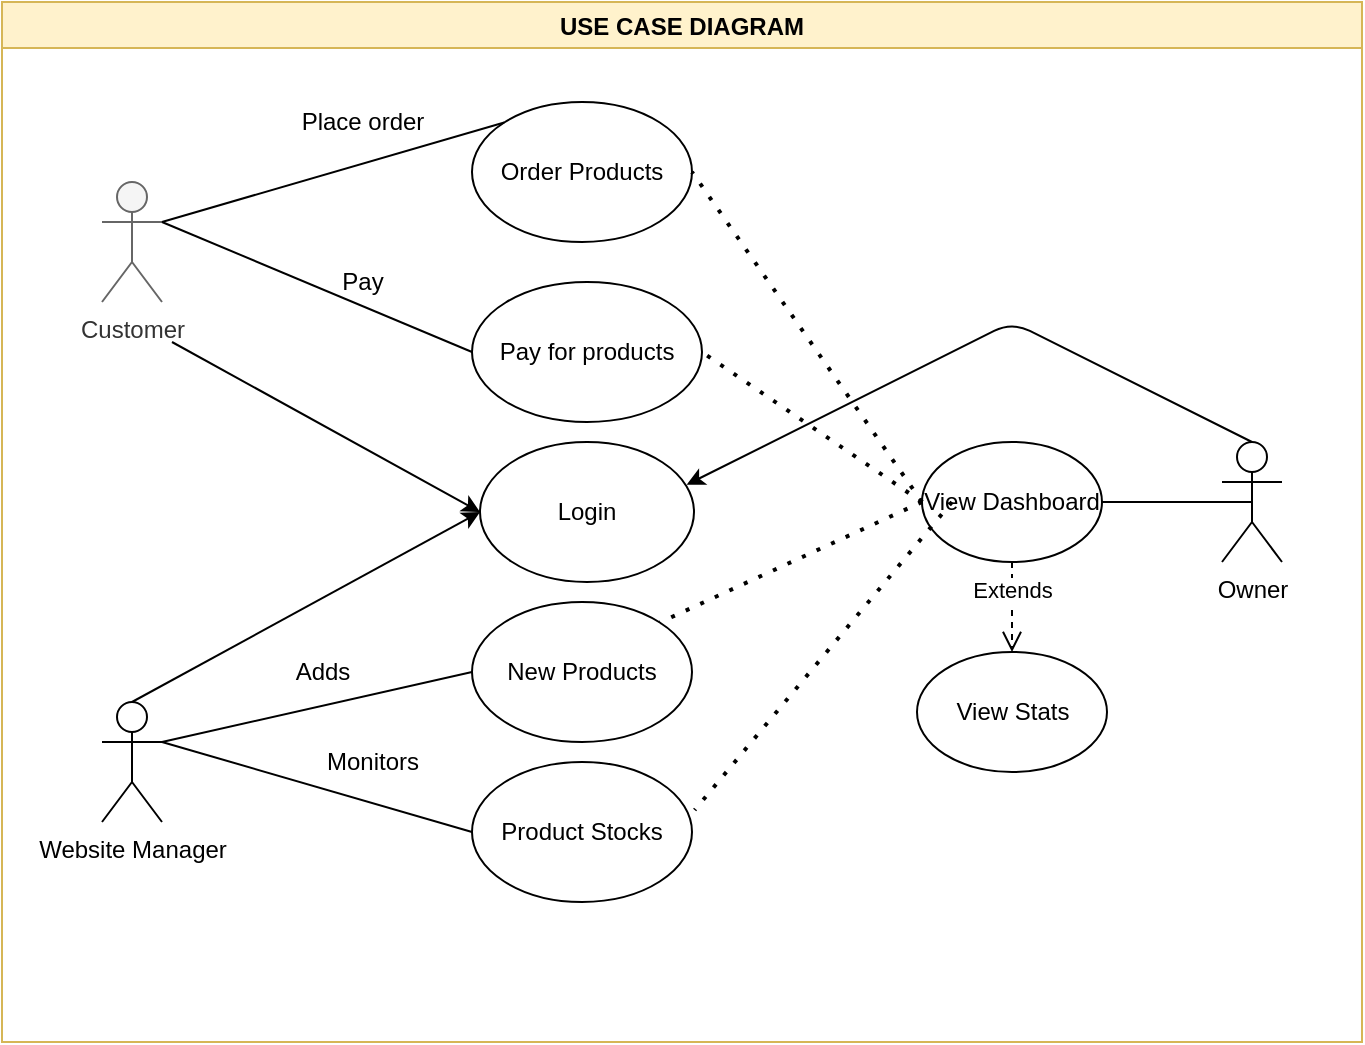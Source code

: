 <mxfile version="14.4.3" type="device"><diagram id="i4H96gVTFKkJblPLbUxk" name="Page-1"><mxGraphModel dx="782" dy="437" grid="1" gridSize="10" guides="1" tooltips="1" connect="1" arrows="1" fold="1" page="1" pageScale="1" pageWidth="850" pageHeight="1100" math="0" shadow="0"><root><mxCell id="0"/><mxCell id="1" parent="0"/><mxCell id="O3PC9vrc3JjScWDouTF9-1" value="USE CASE DIAGRAM" style="swimlane;fillColor=#fff2cc;strokeColor=#d6b656;" vertex="1" parent="1"><mxGeometry x="85" y="60" width="680" height="520" as="geometry"/></mxCell><mxCell id="O3PC9vrc3JjScWDouTF9-2" value="Customer" style="shape=umlActor;verticalLabelPosition=bottom;verticalAlign=top;html=1;outlineConnect=0;fillColor=#f5f5f5;strokeColor=#666666;fontColor=#333333;" vertex="1" parent="O3PC9vrc3JjScWDouTF9-1"><mxGeometry x="50" y="90" width="30" height="60" as="geometry"/></mxCell><mxCell id="O3PC9vrc3JjScWDouTF9-7" value="Order Products" style="ellipse;whiteSpace=wrap;html=1;" vertex="1" parent="O3PC9vrc3JjScWDouTF9-1"><mxGeometry x="235" y="50" width="110" height="70" as="geometry"/></mxCell><mxCell id="O3PC9vrc3JjScWDouTF9-8" value="" style="endArrow=none;html=1;entryX=0;entryY=0;entryDx=0;entryDy=0;exitX=1;exitY=0.333;exitDx=0;exitDy=0;exitPerimeter=0;" edge="1" parent="O3PC9vrc3JjScWDouTF9-1" source="O3PC9vrc3JjScWDouTF9-2" target="O3PC9vrc3JjScWDouTF9-7"><mxGeometry width="50" height="50" relative="1" as="geometry"><mxPoint x="300" y="260" as="sourcePoint"/><mxPoint x="350" y="210" as="targetPoint"/></mxGeometry></mxCell><mxCell id="O3PC9vrc3JjScWDouTF9-9" value="Place order" style="text;html=1;align=center;verticalAlign=middle;resizable=0;points=[];autosize=1;" vertex="1" parent="O3PC9vrc3JjScWDouTF9-1"><mxGeometry x="140" y="50" width="80" height="20" as="geometry"/></mxCell><mxCell id="O3PC9vrc3JjScWDouTF9-10" value="Owner" style="shape=umlActor;verticalLabelPosition=bottom;verticalAlign=top;html=1;outlineConnect=0;" vertex="1" parent="O3PC9vrc3JjScWDouTF9-1"><mxGeometry x="610" y="220" width="30" height="60" as="geometry"/></mxCell><mxCell id="O3PC9vrc3JjScWDouTF9-12" value="View Dashboard" style="ellipse;whiteSpace=wrap;html=1;" vertex="1" parent="O3PC9vrc3JjScWDouTF9-1"><mxGeometry x="460" y="220" width="90" height="60" as="geometry"/></mxCell><mxCell id="O3PC9vrc3JjScWDouTF9-13" value="" style="endArrow=none;html=1;entryX=0.5;entryY=0.5;entryDx=0;entryDy=0;entryPerimeter=0;exitX=1;exitY=0.5;exitDx=0;exitDy=0;" edge="1" parent="O3PC9vrc3JjScWDouTF9-1" source="O3PC9vrc3JjScWDouTF9-12" target="O3PC9vrc3JjScWDouTF9-10"><mxGeometry width="50" height="50" relative="1" as="geometry"><mxPoint x="320" y="270" as="sourcePoint"/><mxPoint x="370" y="220" as="targetPoint"/></mxGeometry></mxCell><mxCell id="O3PC9vrc3JjScWDouTF9-16" value="View Stats" style="ellipse;whiteSpace=wrap;html=1;" vertex="1" parent="O3PC9vrc3JjScWDouTF9-1"><mxGeometry x="457.5" y="325" width="95" height="60" as="geometry"/></mxCell><mxCell id="O3PC9vrc3JjScWDouTF9-17" value="Website Manager" style="shape=umlActor;verticalLabelPosition=bottom;verticalAlign=top;html=1;outlineConnect=0;" vertex="1" parent="O3PC9vrc3JjScWDouTF9-1"><mxGeometry x="50" y="350" width="30" height="60" as="geometry"/></mxCell><mxCell id="O3PC9vrc3JjScWDouTF9-20" value="Pay for products" style="ellipse;whiteSpace=wrap;html=1;" vertex="1" parent="O3PC9vrc3JjScWDouTF9-1"><mxGeometry x="235" y="140" width="115" height="70" as="geometry"/></mxCell><mxCell id="O3PC9vrc3JjScWDouTF9-21" value="" style="endArrow=none;html=1;exitX=1;exitY=0.333;exitDx=0;exitDy=0;exitPerimeter=0;entryX=0;entryY=0.5;entryDx=0;entryDy=0;" edge="1" parent="O3PC9vrc3JjScWDouTF9-1" source="O3PC9vrc3JjScWDouTF9-2" target="O3PC9vrc3JjScWDouTF9-20"><mxGeometry width="50" height="50" relative="1" as="geometry"><mxPoint x="300" y="290" as="sourcePoint"/><mxPoint x="230" y="180" as="targetPoint"/></mxGeometry></mxCell><mxCell id="O3PC9vrc3JjScWDouTF9-22" value="Pay" style="text;html=1;align=center;verticalAlign=middle;resizable=0;points=[];autosize=1;" vertex="1" parent="O3PC9vrc3JjScWDouTF9-1"><mxGeometry x="160" y="130" width="40" height="20" as="geometry"/></mxCell><mxCell id="O3PC9vrc3JjScWDouTF9-23" value="New Products" style="ellipse;whiteSpace=wrap;html=1;" vertex="1" parent="O3PC9vrc3JjScWDouTF9-1"><mxGeometry x="235" y="300" width="110" height="70" as="geometry"/></mxCell><mxCell id="O3PC9vrc3JjScWDouTF9-24" value="Product Stocks" style="ellipse;whiteSpace=wrap;html=1;" vertex="1" parent="O3PC9vrc3JjScWDouTF9-1"><mxGeometry x="235" y="380" width="110" height="70" as="geometry"/></mxCell><mxCell id="O3PC9vrc3JjScWDouTF9-25" value="" style="endArrow=none;html=1;entryX=0;entryY=0.5;entryDx=0;entryDy=0;exitX=1;exitY=0.333;exitDx=0;exitDy=0;exitPerimeter=0;" edge="1" parent="O3PC9vrc3JjScWDouTF9-1" source="O3PC9vrc3JjScWDouTF9-17" target="O3PC9vrc3JjScWDouTF9-23"><mxGeometry width="50" height="50" relative="1" as="geometry"><mxPoint x="300" y="260" as="sourcePoint"/><mxPoint x="350" y="210" as="targetPoint"/></mxGeometry></mxCell><mxCell id="O3PC9vrc3JjScWDouTF9-26" value="Adds" style="text;html=1;align=center;verticalAlign=middle;resizable=0;points=[];autosize=1;" vertex="1" parent="O3PC9vrc3JjScWDouTF9-1"><mxGeometry x="140" y="325" width="40" height="20" as="geometry"/></mxCell><mxCell id="O3PC9vrc3JjScWDouTF9-27" value="" style="endArrow=none;html=1;entryX=0;entryY=0.5;entryDx=0;entryDy=0;exitX=1;exitY=0.333;exitDx=0;exitDy=0;exitPerimeter=0;" edge="1" parent="O3PC9vrc3JjScWDouTF9-1" source="O3PC9vrc3JjScWDouTF9-17" target="O3PC9vrc3JjScWDouTF9-24"><mxGeometry width="50" height="50" relative="1" as="geometry"><mxPoint x="300" y="370" as="sourcePoint"/><mxPoint x="350" y="320" as="targetPoint"/></mxGeometry></mxCell><mxCell id="O3PC9vrc3JjScWDouTF9-28" value="" style="endArrow=none;dashed=1;html=1;dashPattern=1 3;strokeWidth=2;entryX=1;entryY=0.5;entryDx=0;entryDy=0;exitX=0;exitY=0.5;exitDx=0;exitDy=0;" edge="1" parent="O3PC9vrc3JjScWDouTF9-1" source="O3PC9vrc3JjScWDouTF9-12" target="O3PC9vrc3JjScWDouTF9-20"><mxGeometry width="50" height="50" relative="1" as="geometry"><mxPoint x="300" y="260" as="sourcePoint"/><mxPoint x="350" y="210" as="targetPoint"/></mxGeometry></mxCell><mxCell id="O3PC9vrc3JjScWDouTF9-29" value="" style="endArrow=none;dashed=1;html=1;dashPattern=1 3;strokeWidth=2;entryX=1;entryY=0.5;entryDx=0;entryDy=0;exitX=0;exitY=0.5;exitDx=0;exitDy=0;" edge="1" parent="O3PC9vrc3JjScWDouTF9-1" source="O3PC9vrc3JjScWDouTF9-12" target="O3PC9vrc3JjScWDouTF9-7"><mxGeometry width="50" height="50" relative="1" as="geometry"><mxPoint x="480" y="150" as="sourcePoint"/><mxPoint x="360" y="185" as="targetPoint"/></mxGeometry></mxCell><mxCell id="O3PC9vrc3JjScWDouTF9-30" value="" style="endArrow=none;dashed=1;html=1;dashPattern=1 3;strokeWidth=2;entryX=1;entryY=0;entryDx=0;entryDy=0;exitX=0;exitY=0.5;exitDx=0;exitDy=0;" edge="1" parent="O3PC9vrc3JjScWDouTF9-1" source="O3PC9vrc3JjScWDouTF9-12" target="O3PC9vrc3JjScWDouTF9-23"><mxGeometry width="50" height="50" relative="1" as="geometry"><mxPoint x="480" y="150" as="sourcePoint"/><mxPoint x="360" y="185" as="targetPoint"/></mxGeometry></mxCell><mxCell id="O3PC9vrc3JjScWDouTF9-15" value="Extends" style="html=1;verticalAlign=bottom;endArrow=open;dashed=1;endSize=8;exitX=0.5;exitY=1;exitDx=0;exitDy=0;entryX=0.5;entryY=0;entryDx=0;entryDy=0;" edge="1" parent="O3PC9vrc3JjScWDouTF9-1" source="O3PC9vrc3JjScWDouTF9-12" target="O3PC9vrc3JjScWDouTF9-16"><mxGeometry relative="1" as="geometry"><mxPoint x="380" y="240" as="sourcePoint"/><mxPoint x="515" y="250" as="targetPoint"/></mxGeometry></mxCell><mxCell id="O3PC9vrc3JjScWDouTF9-33" value="Login" style="ellipse;whiteSpace=wrap;html=1;" vertex="1" parent="O3PC9vrc3JjScWDouTF9-1"><mxGeometry x="239" y="220" width="107" height="70" as="geometry"/></mxCell><mxCell id="O3PC9vrc3JjScWDouTF9-34" value="" style="endArrow=classic;html=1;entryX=0;entryY=0.5;entryDx=0;entryDy=0;exitX=0.5;exitY=0;exitDx=0;exitDy=0;exitPerimeter=0;" edge="1" parent="O3PC9vrc3JjScWDouTF9-1" source="O3PC9vrc3JjScWDouTF9-17" target="O3PC9vrc3JjScWDouTF9-33"><mxGeometry width="50" height="50" relative="1" as="geometry"><mxPoint x="345" y="300" as="sourcePoint"/><mxPoint x="395" y="250" as="targetPoint"/></mxGeometry></mxCell><mxCell id="O3PC9vrc3JjScWDouTF9-36" value="" style="endArrow=classic;html=1;exitX=0.5;exitY=0;exitDx=0;exitDy=0;exitPerimeter=0;entryX=0.966;entryY=0.305;entryDx=0;entryDy=0;entryPerimeter=0;" edge="1" parent="O3PC9vrc3JjScWDouTF9-1" source="O3PC9vrc3JjScWDouTF9-10" target="O3PC9vrc3JjScWDouTF9-33"><mxGeometry width="50" height="50" relative="1" as="geometry"><mxPoint x="345" y="300" as="sourcePoint"/><mxPoint x="395" y="250" as="targetPoint"/><Array as="points"><mxPoint x="505" y="160"/></Array></mxGeometry></mxCell><mxCell id="O3PC9vrc3JjScWDouTF9-31" value="" style="endArrow=none;dashed=1;html=1;dashPattern=1 3;strokeWidth=2;entryX=1.012;entryY=0.343;entryDx=0;entryDy=0;entryPerimeter=0;" edge="1" parent="1" target="O3PC9vrc3JjScWDouTF9-24"><mxGeometry width="50" height="50" relative="1" as="geometry"><mxPoint x="560" y="310" as="sourcePoint"/><mxPoint x="433.891" y="380.251" as="targetPoint"/></mxGeometry></mxCell><mxCell id="O3PC9vrc3JjScWDouTF9-32" value="Monitors" style="text;html=1;align=center;verticalAlign=middle;resizable=0;points=[];autosize=1;" vertex="1" parent="1"><mxGeometry x="240" y="430" width="60" height="20" as="geometry"/></mxCell><mxCell id="O3PC9vrc3JjScWDouTF9-35" value="" style="endArrow=classic;html=1;entryX=0;entryY=0.5;entryDx=0;entryDy=0;" edge="1" parent="1" target="O3PC9vrc3JjScWDouTF9-33"><mxGeometry width="50" height="50" relative="1" as="geometry"><mxPoint x="170" y="230" as="sourcePoint"/><mxPoint x="480" y="310" as="targetPoint"/></mxGeometry></mxCell></root></mxGraphModel></diagram></mxfile>
